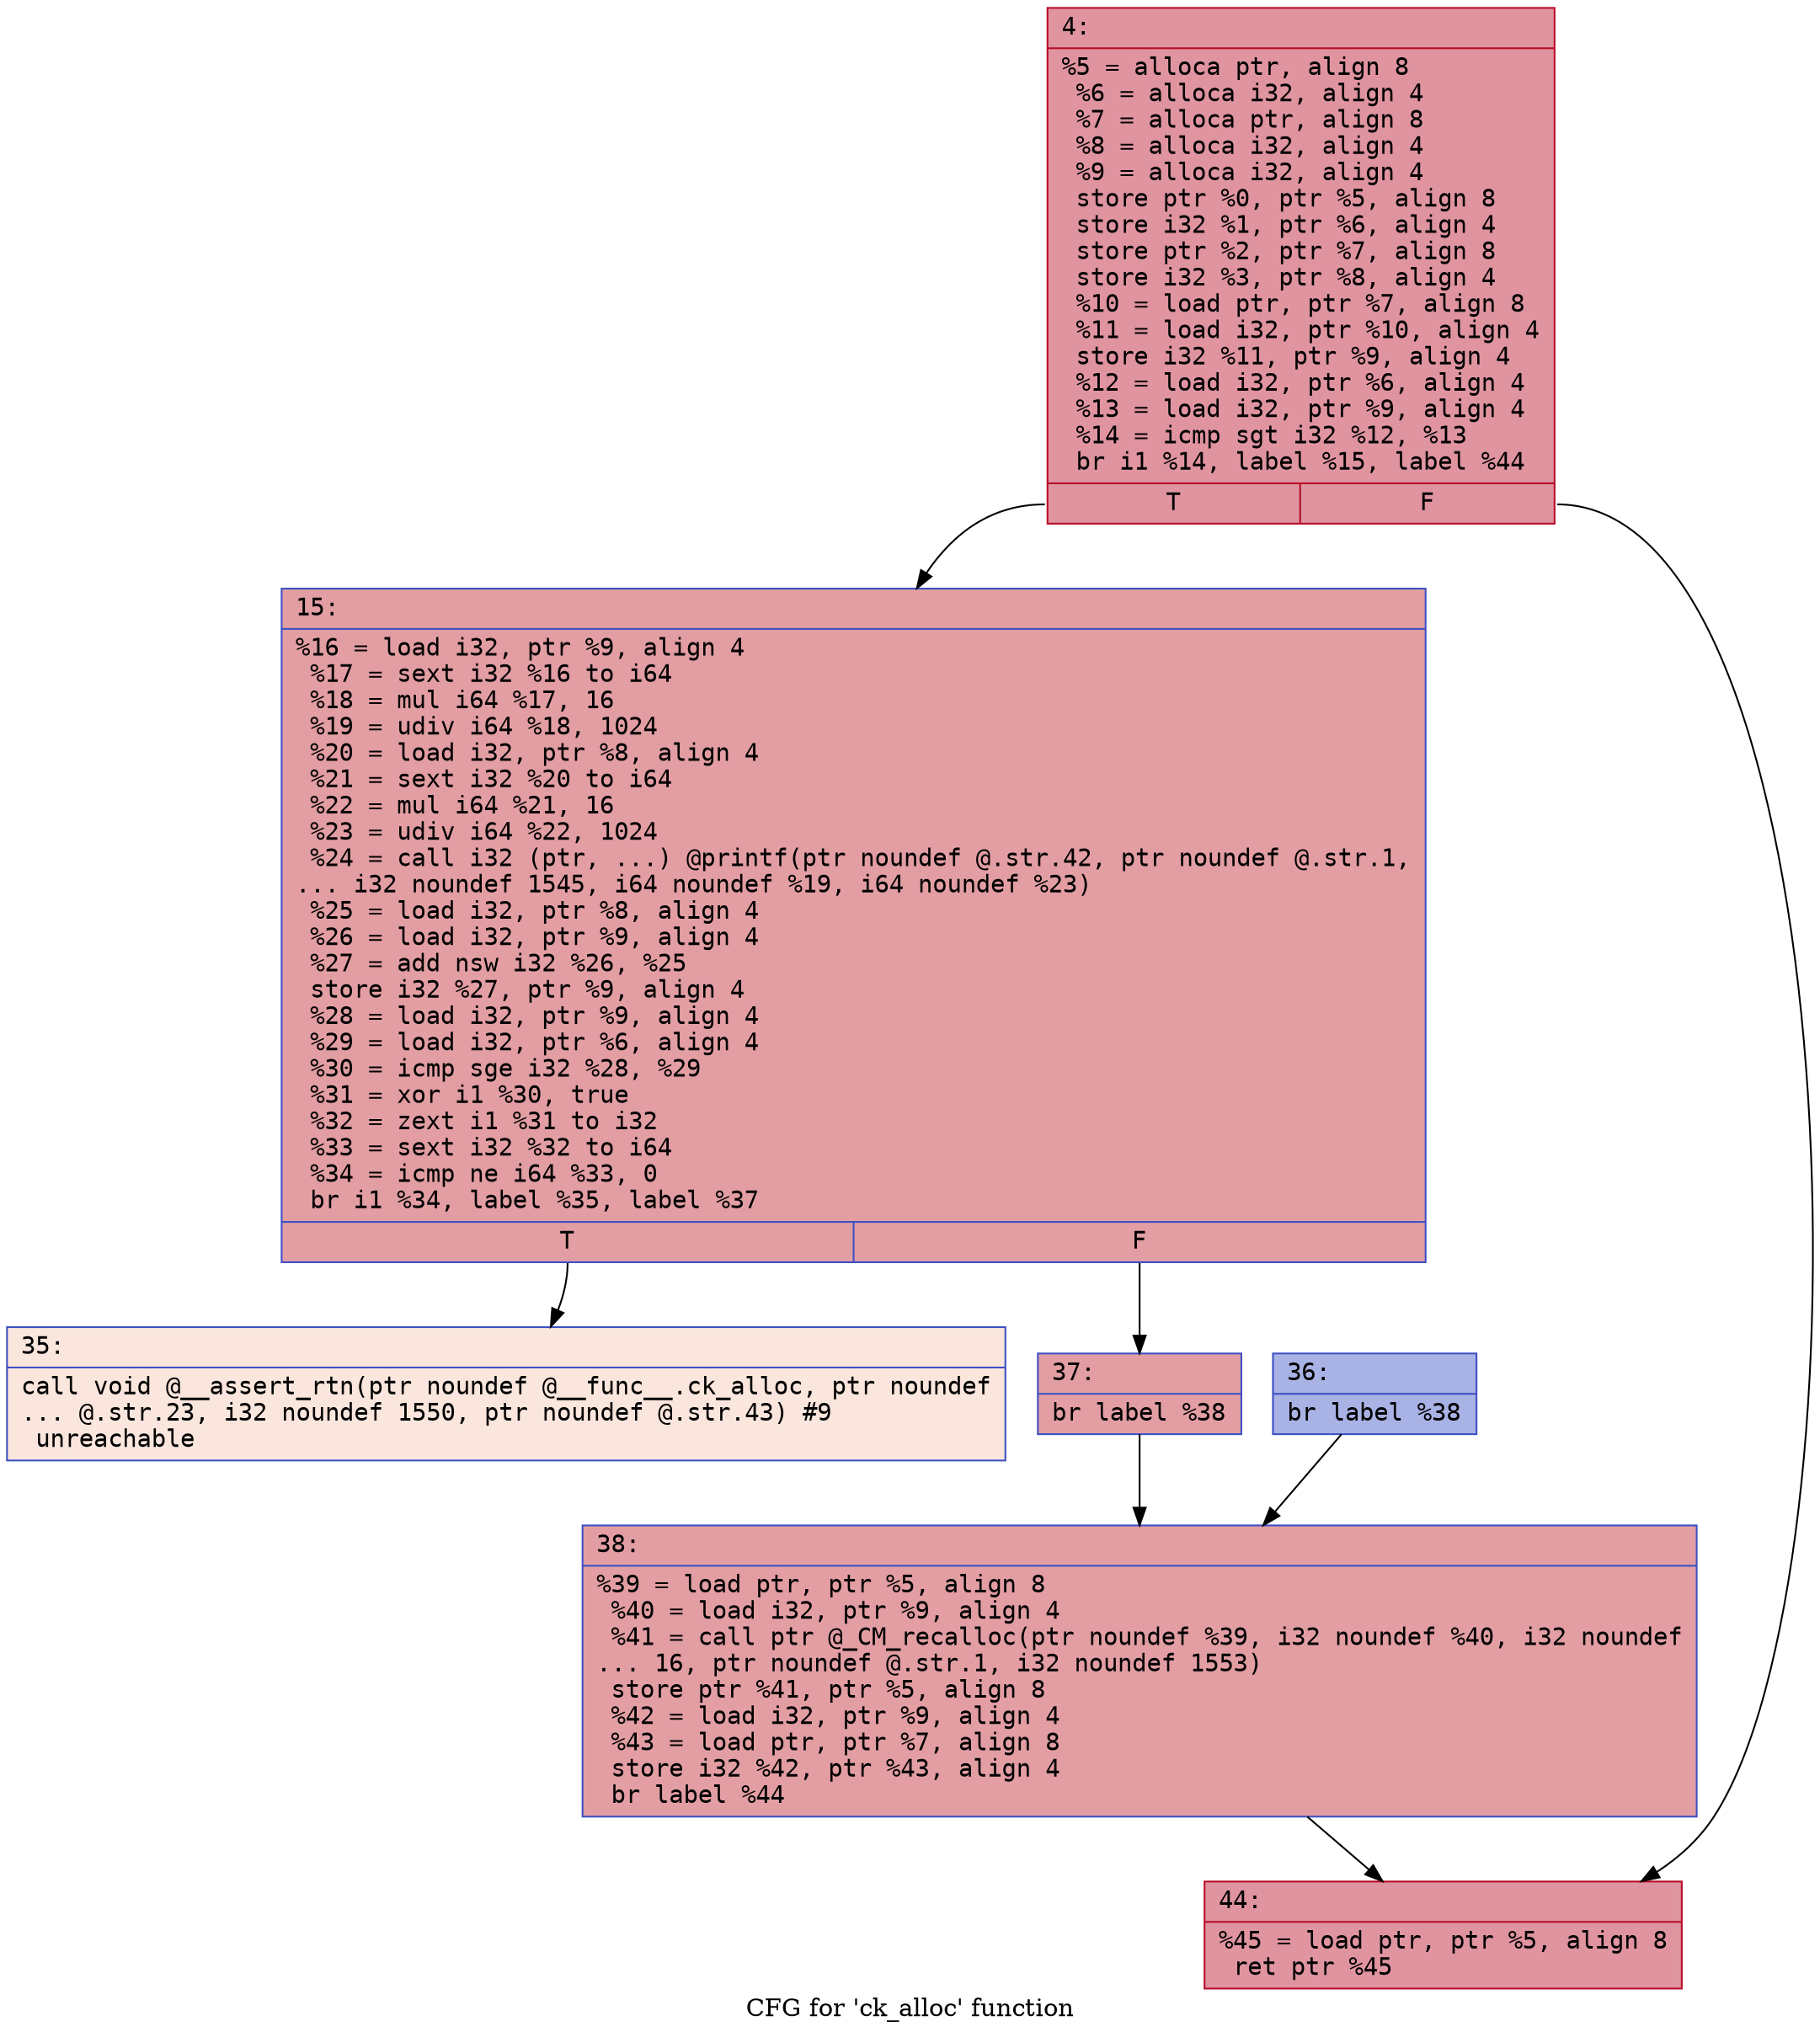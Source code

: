 digraph "CFG for 'ck_alloc' function" {
	label="CFG for 'ck_alloc' function";

	Node0x600000d3c690 [shape=record,color="#b70d28ff", style=filled, fillcolor="#b70d2870" fontname="Courier",label="{4:\l|  %5 = alloca ptr, align 8\l  %6 = alloca i32, align 4\l  %7 = alloca ptr, align 8\l  %8 = alloca i32, align 4\l  %9 = alloca i32, align 4\l  store ptr %0, ptr %5, align 8\l  store i32 %1, ptr %6, align 4\l  store ptr %2, ptr %7, align 8\l  store i32 %3, ptr %8, align 4\l  %10 = load ptr, ptr %7, align 8\l  %11 = load i32, ptr %10, align 4\l  store i32 %11, ptr %9, align 4\l  %12 = load i32, ptr %6, align 4\l  %13 = load i32, ptr %9, align 4\l  %14 = icmp sgt i32 %12, %13\l  br i1 %14, label %15, label %44\l|{<s0>T|<s1>F}}"];
	Node0x600000d3c690:s0 -> Node0x600000d3c6e0[tooltip="4 -> 15\nProbability 50.00%" ];
	Node0x600000d3c690:s1 -> Node0x600000d3c870[tooltip="4 -> 44\nProbability 50.00%" ];
	Node0x600000d3c6e0 [shape=record,color="#3d50c3ff", style=filled, fillcolor="#be242e70" fontname="Courier",label="{15:\l|  %16 = load i32, ptr %9, align 4\l  %17 = sext i32 %16 to i64\l  %18 = mul i64 %17, 16\l  %19 = udiv i64 %18, 1024\l  %20 = load i32, ptr %8, align 4\l  %21 = sext i32 %20 to i64\l  %22 = mul i64 %21, 16\l  %23 = udiv i64 %22, 1024\l  %24 = call i32 (ptr, ...) @printf(ptr noundef @.str.42, ptr noundef @.str.1,\l... i32 noundef 1545, i64 noundef %19, i64 noundef %23)\l  %25 = load i32, ptr %8, align 4\l  %26 = load i32, ptr %9, align 4\l  %27 = add nsw i32 %26, %25\l  store i32 %27, ptr %9, align 4\l  %28 = load i32, ptr %9, align 4\l  %29 = load i32, ptr %6, align 4\l  %30 = icmp sge i32 %28, %29\l  %31 = xor i1 %30, true\l  %32 = zext i1 %31 to i32\l  %33 = sext i32 %32 to i64\l  %34 = icmp ne i64 %33, 0\l  br i1 %34, label %35, label %37\l|{<s0>T|<s1>F}}"];
	Node0x600000d3c6e0:s0 -> Node0x600000d3c730[tooltip="15 -> 35\nProbability 0.00%" ];
	Node0x600000d3c6e0:s1 -> Node0x600000d3c7d0[tooltip="15 -> 37\nProbability 100.00%" ];
	Node0x600000d3c730 [shape=record,color="#3d50c3ff", style=filled, fillcolor="#f3c7b170" fontname="Courier",label="{35:\l|  call void @__assert_rtn(ptr noundef @__func__.ck_alloc, ptr noundef\l... @.str.23, i32 noundef 1550, ptr noundef @.str.43) #9\l  unreachable\l}"];
	Node0x600000d3c780 [shape=record,color="#3d50c3ff", style=filled, fillcolor="#3d50c370" fontname="Courier",label="{36:\l|  br label %38\l}"];
	Node0x600000d3c780 -> Node0x600000d3c820[tooltip="36 -> 38\nProbability 100.00%" ];
	Node0x600000d3c7d0 [shape=record,color="#3d50c3ff", style=filled, fillcolor="#be242e70" fontname="Courier",label="{37:\l|  br label %38\l}"];
	Node0x600000d3c7d0 -> Node0x600000d3c820[tooltip="37 -> 38\nProbability 100.00%" ];
	Node0x600000d3c820 [shape=record,color="#3d50c3ff", style=filled, fillcolor="#be242e70" fontname="Courier",label="{38:\l|  %39 = load ptr, ptr %5, align 8\l  %40 = load i32, ptr %9, align 4\l  %41 = call ptr @_CM_recalloc(ptr noundef %39, i32 noundef %40, i32 noundef\l... 16, ptr noundef @.str.1, i32 noundef 1553)\l  store ptr %41, ptr %5, align 8\l  %42 = load i32, ptr %9, align 4\l  %43 = load ptr, ptr %7, align 8\l  store i32 %42, ptr %43, align 4\l  br label %44\l}"];
	Node0x600000d3c820 -> Node0x600000d3c870[tooltip="38 -> 44\nProbability 100.00%" ];
	Node0x600000d3c870 [shape=record,color="#b70d28ff", style=filled, fillcolor="#b70d2870" fontname="Courier",label="{44:\l|  %45 = load ptr, ptr %5, align 8\l  ret ptr %45\l}"];
}
